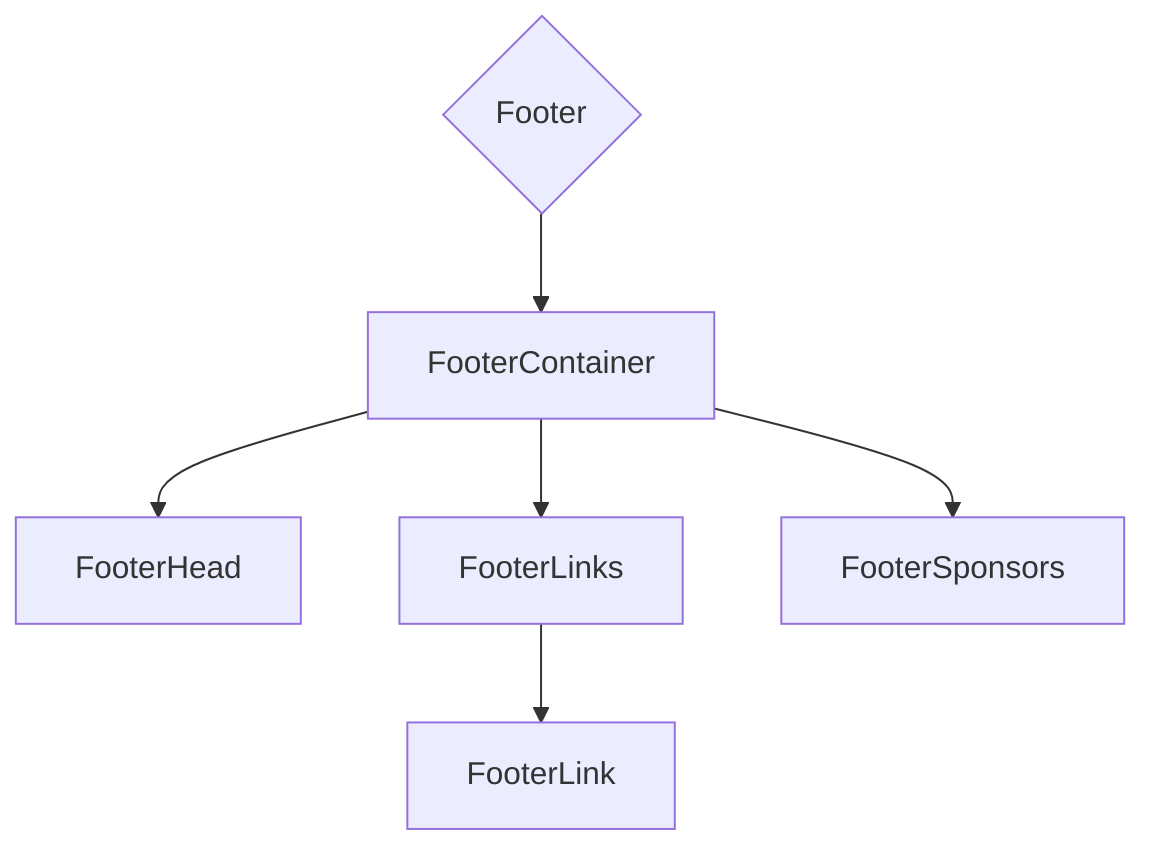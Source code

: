 graph TD
    A{Footer} --> B[FooterContainer]
    B --> B1[FooterHead]
    B --> B2[FooterLinks]
    B --> B3[FooterSponsors]
    B2 --> C[FooterLink]